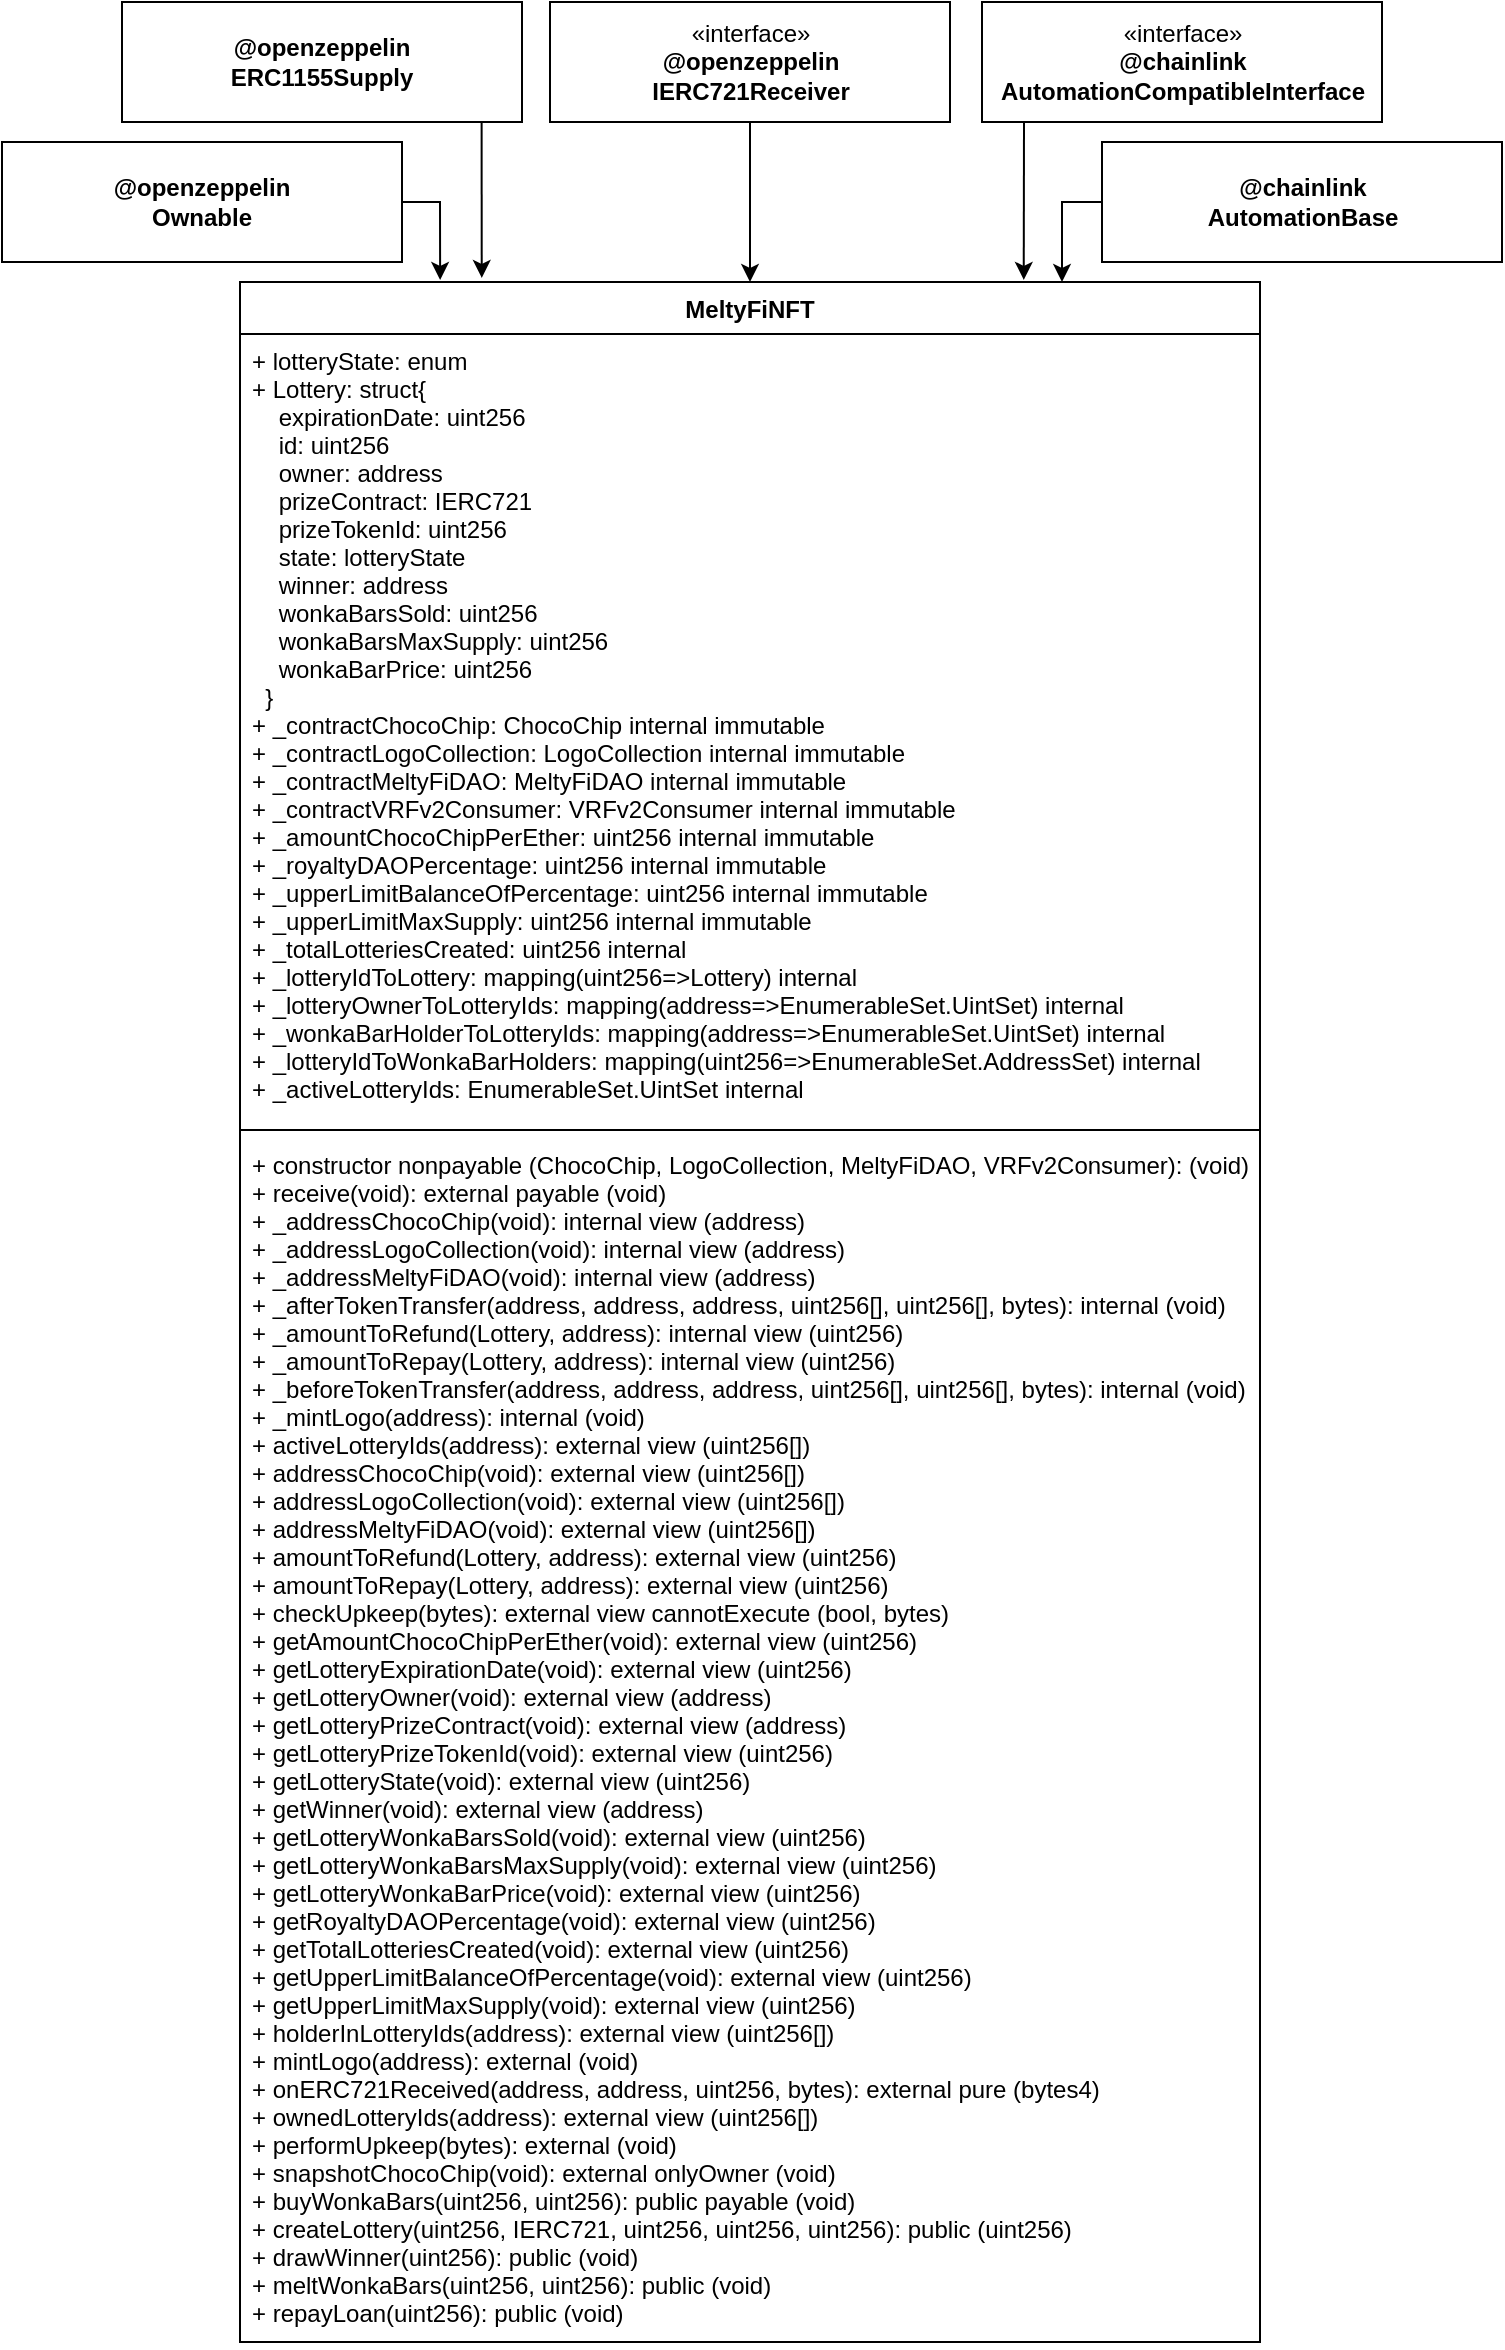 <mxfile version="20.8.3"><diagram id="12hMf0BIVQ0L64EZ4FJ-" name="Page-1"><mxGraphModel dx="1841" dy="1795" grid="1" gridSize="10" guides="1" tooltips="1" connect="1" arrows="1" fold="1" page="1" pageScale="1" pageWidth="827" pageHeight="1169" math="0" shadow="0"><root><mxCell id="0"/><mxCell id="1" parent="0"/><mxCell id="rVFMHechp8f7xF2gjMru-1" value="MeltyFiNFT" style="swimlane;fontStyle=1;align=center;verticalAlign=top;childLayout=stackLayout;horizontal=1;startSize=26;horizontalStack=0;resizeParent=1;resizeParentMax=0;resizeLast=0;collapsible=1;marginBottom=0;" vertex="1" parent="1"><mxGeometry x="569" y="-430" width="510" height="1030" as="geometry"><mxRectangle x="159" y="139" width="110" height="30" as="alternateBounds"/></mxGeometry></mxCell><mxCell id="rVFMHechp8f7xF2gjMru-2" value="+ lotteryState: enum&#10;+ Lottery: struct{&#10;    expirationDate: uint256&#10;    id: uint256&#10;    owner: address&#10;    prizeContract: IERC721&#10;    prizeTokenId: uint256&#10;    state: lotteryState&#10;    winner: address&#10;    wonkaBarsSold: uint256&#10;    wonkaBarsMaxSupply: uint256&#10;    wonkaBarPrice: uint256&#10;  }&#10;+ _contractChocoChip: ChocoChip internal immutable&#10;+ _contractLogoCollection: LogoCollection internal immutable &#10;+ _contractMeltyFiDAO: MeltyFiDAO internal immutable &#10;+ _contractVRFv2Consumer: VRFv2Consumer internal immutable &#10;+ _amountChocoChipPerEther: uint256 internal immutable &#10;+ _royaltyDAOPercentage: uint256 internal immutable &#10;+ _upperLimitBalanceOfPercentage: uint256 internal immutable &#10;+ _upperLimitMaxSupply: uint256 internal immutable &#10;+ _totalLotteriesCreated: uint256 internal &#10;+ _lotteryIdToLottery: mapping(uint256=&gt;Lottery) internal&#10;+ _lotteryOwnerToLotteryIds: mapping(address=&gt;EnumerableSet.UintSet) internal &#10;+ _wonkaBarHolderToLotteryIds: mapping(address=&gt;EnumerableSet.UintSet) internal&#10;+ _lotteryIdToWonkaBarHolders: mapping(uint256=&gt;EnumerableSet.AddressSet) internal&#10;+ _activeLotteryIds: EnumerableSet.UintSet internal " style="text;strokeColor=none;fillColor=none;align=left;verticalAlign=top;spacingLeft=4;spacingRight=4;overflow=hidden;rotatable=0;points=[[0,0.5],[1,0.5]];portConstraint=eastwest;" vertex="1" parent="rVFMHechp8f7xF2gjMru-1"><mxGeometry y="26" width="510" height="394" as="geometry"/></mxCell><mxCell id="rVFMHechp8f7xF2gjMru-3" value="" style="line;strokeWidth=1;fillColor=none;align=left;verticalAlign=middle;spacingTop=-1;spacingLeft=3;spacingRight=3;rotatable=0;labelPosition=right;points=[];portConstraint=eastwest;strokeColor=inherit;" vertex="1" parent="rVFMHechp8f7xF2gjMru-1"><mxGeometry y="420" width="510" height="8" as="geometry"/></mxCell><mxCell id="rVFMHechp8f7xF2gjMru-4" value="+ constructor nonpayable (ChocoChip, LogoCollection, MeltyFiDAO, VRFv2Consumer): (void)&#10;+ receive(void): external payable (void)&#10;+ _addressChocoChip(void): internal view (address)&#10;+ _addressLogoCollection(void): internal view (address)&#10;+ _addressMeltyFiDAO(void): internal view (address)&#10;+ _afterTokenTransfer(address, address, address, uint256[], uint256[], bytes): internal (void)&#10;+ _amountToRefund(Lottery, address): internal view (uint256)&#10;+ _amountToRepay(Lottery, address): internal view (uint256)&#10;+ _beforeTokenTransfer(address, address, address, uint256[], uint256[], bytes): internal (void)&#10;+ _mintLogo(address): internal (void)&#10;+ activeLotteryIds(address): external view (uint256[])&#10;+ addressChocoChip(void): external view (uint256[])&#10;+ addressLogoCollection(void): external view (uint256[])&#10;+ addressMeltyFiDAO(void): external view (uint256[])&#10;+ amountToRefund(Lottery, address): external view (uint256)&#10;+ amountToRepay(Lottery, address): external view (uint256)&#10;+ checkUpkeep(bytes): external view cannotExecute (bool, bytes)&#10;+ getAmountChocoChipPerEther(void): external view (uint256)&#10;+ getLotteryExpirationDate(void): external view (uint256)&#10;+ getLotteryOwner(void): external view (address)&#10;+ getLotteryPrizeContract(void): external view (address)&#10;+ getLotteryPrizeTokenId(void): external view (uint256)&#10;+ getLotteryState(void): external view (uint256)&#10;+ getWinner(void): external view (address)&#10;+ getLotteryWonkaBarsSold(void): external view (uint256)&#10;+ getLotteryWonkaBarsMaxSupply(void): external view (uint256)&#10;+ getLotteryWonkaBarPrice(void): external view (uint256)&#10;+ getRoyaltyDAOPercentage(void): external view (uint256)&#10;+ getTotalLotteriesCreated(void): external view (uint256)&#10;+ getUpperLimitBalanceOfPercentage(void): external view (uint256)&#10;+ getUpperLimitMaxSupply(void): external view (uint256)&#10;+ holderInLotteryIds(address): external view (uint256[])&#10;+ mintLogo(address): external (void)&#10;+ onERC721Received(address, address, uint256, bytes): external pure (bytes4)&#10;+ ownedLotteryIds(address): external view (uint256[])&#10;+ performUpkeep(bytes): external (void)&#10;+ snapshotChocoChip(void): external onlyOwner (void)&#10;+ buyWonkaBars(uint256, uint256): public payable (void)&#10;+ createLottery(uint256, IERC721, uint256, uint256, uint256): public (uint256) &#10;+ drawWinner(uint256): public (void)&#10;+ meltWonkaBars(uint256, uint256): public (void)&#10;+ repayLoan(uint256): public (void)&#10;" style="text;strokeColor=none;fillColor=none;align=left;verticalAlign=top;spacingLeft=4;spacingRight=4;overflow=hidden;rotatable=0;points=[[0,0.5],[1,0.5]];portConstraint=eastwest;" vertex="1" parent="rVFMHechp8f7xF2gjMru-1"><mxGeometry y="428" width="510" height="602" as="geometry"/></mxCell><mxCell id="rVFMHechp8f7xF2gjMru-43" value="«interface»&lt;br&gt;&lt;b&gt;@openzeppelin&lt;br&gt;IERC721Receiver&lt;/b&gt;" style="html=1;fillColor=none;" vertex="1" parent="1"><mxGeometry x="724" y="-570" width="200" height="60" as="geometry"/></mxCell><mxCell id="rVFMHechp8f7xF2gjMru-46" value="&lt;b style=&quot;border-color: var(--border-color);&quot;&gt;@chainlink&lt;br style=&quot;border-color: var(--border-color);&quot;&gt;AutomationBase&lt;/b&gt;" style="html=1;fillColor=none;" vertex="1" parent="1"><mxGeometry x="1000" y="-500" width="200" height="60" as="geometry"/></mxCell><mxCell id="rVFMHechp8f7xF2gjMru-47" value="&lt;b style=&quot;border-color: var(--border-color);&quot;&gt;&lt;span style=&quot;font-weight: 400;&quot;&gt;«interface»&lt;/span&gt;&lt;br style=&quot;border-color: var(--border-color); font-weight: 400;&quot;&gt;@chainlink&lt;br style=&quot;border-color: var(--border-color);&quot;&gt;AutomationCompatibleInterface&lt;/b&gt;" style="html=1;fillColor=none;" vertex="1" parent="1"><mxGeometry x="940" y="-570" width="200" height="60" as="geometry"/></mxCell><mxCell id="rVFMHechp8f7xF2gjMru-49" value="" style="endArrow=classic;html=1;rounded=0;entryX=0.157;entryY=-0.001;entryDx=0;entryDy=0;entryPerimeter=0;exitX=1;exitY=0.5;exitDx=0;exitDy=0;" edge="1" parent="1" source="rVFMHechp8f7xF2gjMru-54"><mxGeometry width="50" height="50" relative="1" as="geometry"><mxPoint x="650" y="-465" as="sourcePoint"/><mxPoint x="669.07" y="-431.03" as="targetPoint"/><Array as="points"><mxPoint x="669" y="-470"/></Array></mxGeometry></mxCell><mxCell id="rVFMHechp8f7xF2gjMru-50" value="" style="endArrow=classic;html=1;rounded=0;exitX=0.899;exitY=1;exitDx=0;exitDy=0;entryX=0.237;entryY=-0.002;entryDx=0;entryDy=0;exitPerimeter=0;entryPerimeter=0;" edge="1" parent="1" source="rVFMHechp8f7xF2gjMru-55" target="rVFMHechp8f7xF2gjMru-1"><mxGeometry width="50" height="50" relative="1" as="geometry"><mxPoint x="689" y="-501" as="sourcePoint"/><mxPoint x="850" y="-430" as="targetPoint"/></mxGeometry></mxCell><mxCell id="rVFMHechp8f7xF2gjMru-51" value="" style="endArrow=classic;html=1;rounded=0;exitX=0.105;exitY=1;exitDx=0;exitDy=0;entryX=0.237;entryY=-0.002;entryDx=0;entryDy=0;exitPerimeter=0;entryPerimeter=0;" edge="1" parent="1" source="rVFMHechp8f7xF2gjMru-47"><mxGeometry width="50" height="50" relative="1" as="geometry"><mxPoint x="960" y="-500" as="sourcePoint"/><mxPoint x="960.87" y="-431.06" as="targetPoint"/></mxGeometry></mxCell><mxCell id="rVFMHechp8f7xF2gjMru-52" value="" style="endArrow=classic;html=1;rounded=0;exitX=0;exitY=0.5;exitDx=0;exitDy=0;" edge="1" parent="1"><mxGeometry width="50" height="50" relative="1" as="geometry"><mxPoint x="1000" y="-470" as="sourcePoint"/><mxPoint x="980" y="-430" as="targetPoint"/><Array as="points"><mxPoint x="980" y="-470"/></Array></mxGeometry></mxCell><mxCell id="rVFMHechp8f7xF2gjMru-53" value="" style="endArrow=classic;html=1;rounded=0;exitX=0.5;exitY=1;exitDx=0;exitDy=0;entryX=0.5;entryY=0;entryDx=0;entryDy=0;" edge="1" parent="1" source="rVFMHechp8f7xF2gjMru-43" target="rVFMHechp8f7xF2gjMru-1"><mxGeometry width="50" height="50" relative="1" as="geometry"><mxPoint x="800" y="-380" as="sourcePoint"/><mxPoint x="850" y="-430" as="targetPoint"/></mxGeometry></mxCell><mxCell id="rVFMHechp8f7xF2gjMru-54" value="&lt;b style=&quot;border-color: var(--border-color);&quot;&gt;@openzeppelin&lt;br style=&quot;border-color: var(--border-color);&quot;&gt;Ownable&lt;/b&gt;" style="rounded=0;whiteSpace=wrap;html=1;fillColor=none;" vertex="1" parent="1"><mxGeometry x="450" y="-500" width="200" height="60" as="geometry"/></mxCell><mxCell id="rVFMHechp8f7xF2gjMru-55" value="&lt;b&gt;@openzeppelin&lt;br&gt;ERC1155Supply&lt;/b&gt;" style="rounded=0;whiteSpace=wrap;html=1;fillColor=none;" vertex="1" parent="1"><mxGeometry x="510" y="-570" width="200" height="60" as="geometry"/></mxCell></root></mxGraphModel></diagram></mxfile>